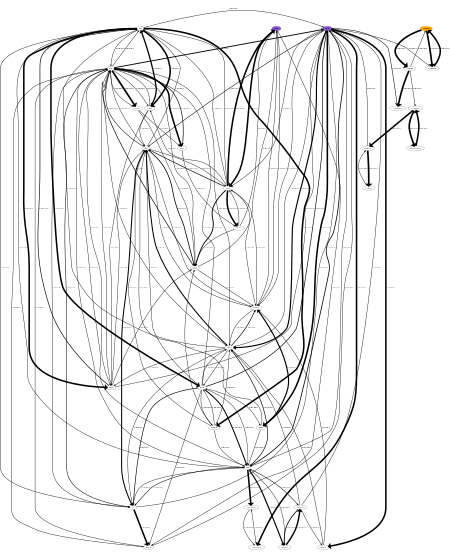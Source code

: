 digraph {
    graph [b="0,0,1558,558", rankdir=TB, center=true, splines=True, size="3,5!", dpi=400, ratio="fill"];
	NO -> N2 [label="3.0E-01%" fontcolor=black fontname=serif fontsize=16 penwidth=3]
	NO -> NNH [label="3.6E-02%" fontcolor=black fontname=serif fontsize=16 penwidth=3]
	NO -> NH [label="6.8E-01%" fontcolor=black fontname=serif fontsize=16 penwidth=3]
	NO -> HNO [label="6.8E+00%" fontcolor=black fontname=serif fontsize=16 penwidth=3]
	NO -> HONO [label="1.0E+02%" fontcolor=black fontname=serif fontsize=16 penwidth=13]
	NO -> N [label="6.2E+00%" fontcolor=black fontname=serif fontsize=16 penwidth=3]
	NO -> N2O [label="2.6E-01%" fontcolor=black fontname=serif fontsize=16 penwidth=3]
	NO -> NO2 [label="9.7E+01%" fontcolor=black fontname=serif fontsize=16 penwidth=12]
	NO -> HCN [label="4.0E+01%" fontcolor=black fontname=serif fontsize=16 penwidth=7]
	NO -> CN [label="2.0E+00%" fontcolor=black fontname=serif fontsize=16 penwidth=3]
	NO -> NCO [label="5.7E+00%" fontcolor=black fontname=serif fontsize=16 penwidth=3]
	NO -> H2CN [label="1.9E+00%" fontcolor=black fontname=serif fontsize=16 penwidth=3]
	N2O -> N2 [label="2.3E+01%" fontcolor=black fontname=serif fontsize=16 penwidth=5]
	N2O -> NH [label="1.2E+00%" fontcolor=black fontname=serif fontsize=16 penwidth=3]
	N2O -> HNO [label="2.3E-02%" fontcolor=black fontname=serif fontsize=16 penwidth=3]
	N2O -> NO [label="2.8E+00%" fontcolor=black fontname=serif fontsize=16 penwidth=3]
	N2O -> HCN [label="1.1E-02%" fontcolor=black fontname=serif fontsize=16 penwidth=3]
	N -> NO [label="1.9E+01%" fontcolor=black fontname=serif fontsize=16 penwidth=4]
	N -> HCN [label="1.4E+00%" fontcolor=black fontname=serif fontsize=16 penwidth=3]
	N -> CN [label="8.7E-01%" fontcolor=black fontname=serif fontsize=16 penwidth=3]
	N -> H2CN [label="9.7E+01%" fontcolor=black fontname=serif fontsize=16 penwidth=12]
	HCN -> NH2 [label="1.7E-01%" fontcolor=black fontname=serif fontsize=16 penwidth=3]
	HCN -> NH [label="1.3E+01%" fontcolor=black fontname=serif fontsize=16 penwidth=4]
	HCN -> HNC [label="9.8E+01%" fontcolor=black fontname=serif fontsize=16 penwidth=12]
	HCN -> CN [label="3.8E+01%" fontcolor=black fontname=serif fontsize=16 penwidth=6]
	HCN -> HNCO [label="9.7E+00%" fontcolor=black fontname=serif fontsize=16 penwidth=3]
	HCN -> NCO [label="6.4E+01%" fontcolor=black fontname=serif fontsize=16 penwidth=9]
	HCN -> CH2CHCN [label="9.2E+01%" fontcolor=black fontname=serif fontsize=16 penwidth=12]
	HCN -> HOCN [label="1.0E+02%" fontcolor=black fontname=serif fontsize=16 penwidth=12]
	NH3 -> NH2 [label="9.4E+01%" fontcolor=black fontname=serif fontsize=16 penwidth=12]
	NH3 -> HNCO [label="6.0E-02%" fontcolor=black fontname=serif fontsize=16 penwidth=3]
	NH3 -> H2CN [label="5.7E-01%" fontcolor=black fontname=serif fontsize=16 penwidth=3]
	NH -> N2 [label="1.2E-02%" fontcolor=black fontname=serif fontsize=16 penwidth=3]
	NH -> NH2 [label="5.6E-02%" fontcolor=black fontname=serif fontsize=16 penwidth=3]
	NH -> HNO [label="4.0E+01%" fontcolor=black fontname=serif fontsize=16 penwidth=6]
	NH -> N [label="5.3E+01%" fontcolor=black fontname=serif fontsize=16 penwidth=8]
	NH -> NO [label="1.4E+01%" fontcolor=black fontname=serif fontsize=16 penwidth=4]
	NH -> HNCO [label="1.0E-02%" fontcolor=black fontname=serif fontsize=16 penwidth=3]
	HNO -> NH3 [label="4.4E-02%" fontcolor=black fontname=serif fontsize=16 penwidth=3]
	HNO -> NO [label="2.4E+01%" fontcolor=black fontname=serif fontsize=16 penwidth=5]
	HNO -> HNCO [label="1.0E-02%" fontcolor=black fontname=serif fontsize=16 penwidth=3]
	C5H5N -> C5H4N [label="1.0E+02%" fontcolor=black fontname=serif fontsize=16 penwidth=13]
	C5H5N -> C5H5NO [label="1.0E+02%" fontcolor=black fontname=serif fontsize=16 penwidth=13]
	HONO -> HNO [label="1.1E+00%" fontcolor=black fontname=serif fontsize=16 penwidth=3]
	HONO -> NO [label="9.8E-02%" fontcolor=black fontname=serif fontsize=16 penwidth=3]
	HONO -> NO2 [label="2.7E+00%" fontcolor=black fontname=serif fontsize=16 penwidth=3]
	N2 -> NNH [label="1.0E+02%" fontcolor=black fontname=serif fontsize=16 penwidth=12]
	N2 -> NH2 [label="1.5E-01%" fontcolor=black fontname=serif fontsize=16 penwidth=3]
	N2 -> N [label="5.3E+00%" fontcolor=black fontname=serif fontsize=16 penwidth=3]
	N2 -> N2O [label="9.6E+01%" fontcolor=black fontname=serif fontsize=16 penwidth=12]
	N2 -> NO [label="9.9E-01%" fontcolor=black fontname=serif fontsize=16 penwidth=3]
	N2 -> HCN [label="9.1E-02%" fontcolor=black fontname=serif fontsize=16 penwidth=3]
	N2 -> NCN [label="9.7E+01%" fontcolor=black fontname=serif fontsize=16 penwidth=12]
	N2 -> HNCN [label="9.7E+01%" fontcolor=black fontname=serif fontsize=16 penwidth=12]
	H2CN -> NO [label="1.1E-02%" fontcolor=black fontname=serif fontsize=16 penwidth=3]
	H2CN -> HCN [label="7.9E+00%" fontcolor=black fontname=serif fontsize=16 penwidth=3]
	NNH -> N2 [label="7.6E+01%" fontcolor=black fontname=serif fontsize=16 penwidth=10]
	NNH -> NH [label="1.1E+00%" fontcolor=black fontname=serif fontsize=16 penwidth=3]
	NNH -> N2O [label="3.1E+00%" fontcolor=black fontname=serif fontsize=16 penwidth=3]
	NNH -> NO [label="3.2E-01%" fontcolor=black fontname=serif fontsize=16 penwidth=3]
	NCO -> N2 [label="1.7E-01%" fontcolor=black fontname=serif fontsize=16 penwidth=3]
	NCO -> NH [label="5.3E+01%" fontcolor=black fontname=serif fontsize=16 penwidth=8]
	NCO -> N [label="2.2E-01%" fontcolor=black fontname=serif fontsize=16 penwidth=3]
	NCO -> N2O [label="2.7E-01%" fontcolor=black fontname=serif fontsize=16 penwidth=3]
	NCO -> NO [label="6.2E+00%" fontcolor=black fontname=serif fontsize=16 penwidth=3]
	NCO -> HCN [label="1.3E-01%" fontcolor=black fontname=serif fontsize=16 penwidth=3]
	NCO -> HNCO [label="2.5E+01%" fontcolor=black fontname=serif fontsize=16 penwidth=5]
	NCO -> NCN [label="4.9E-02%" fontcolor=black fontname=serif fontsize=16 penwidth=3]
	CN -> N2 [label="1.4E-02%" fontcolor=black fontname=serif fontsize=16 penwidth=3]
	CN -> N [label="1.2E+01%" fontcolor=black fontname=serif fontsize=16 penwidth=4]
	CN -> NO [label="8.4E-01%" fontcolor=black fontname=serif fontsize=16 penwidth=3]
	CN -> HCN [label="2.9E+00%" fontcolor=black fontname=serif fontsize=16 penwidth=3]
	CN -> NCO [label="2.2E+01%" fontcolor=black fontname=serif fontsize=16 penwidth=5]
	CN -> NCN [label="4.9E-02%" fontcolor=black fontname=serif fontsize=16 penwidth=3]
	CN -> CHCHCN [label="1.0E+02%" fontcolor=black fontname=serif fontsize=16 penwidth=12]
	CN -> CH3CN [label="1.6E+01%" fontcolor=black fontname=serif fontsize=16 penwidth=4]
	CN -> CH2CN [label="6.9E+01%" fontcolor=black fontname=serif fontsize=16 penwidth=9]
	NO2 -> H2NO [label="1.4E-01%" fontcolor=black fontname=serif fontsize=16 penwidth=3]
	NO2 -> NO [label="2.7E+01%" fontcolor=black fontname=serif fontsize=16 penwidth=5]
	NH2 -> N2 [label="1.3E-01%" fontcolor=black fontname=serif fontsize=16 penwidth=3]
	NH2 -> NNH [label="3.6E-02%" fontcolor=black fontname=serif fontsize=16 penwidth=3]
	NH2 -> NH [label="2.6E+01%" fontcolor=black fontname=serif fontsize=16 penwidth=5]
	NH2 -> HNO [label="4.9E+01%" fontcolor=black fontname=serif fontsize=16 penwidth=7]
	NH2 -> H2NO [label="1.0E+02%" fontcolor=black fontname=serif fontsize=16 penwidth=12]
	NH2 -> NH3 [label="1.0E+02%" fontcolor=black fontname=serif fontsize=16 penwidth=12]
	NH2 -> HNCO [label="1.0E-02%" fontcolor=black fontname=serif fontsize=16 penwidth=3]
	HNC -> NH [label="2.6E+00%" fontcolor=black fontname=serif fontsize=16 penwidth=3]
	HNC -> CN [label="1.3E+00%" fontcolor=black fontname=serif fontsize=16 penwidth=3]
	HNC -> HNCO [label="6.5E+01%" fontcolor=black fontname=serif fontsize=16 penwidth=9]
	HNCO -> NH2 [label="5.6E+00%" fontcolor=black fontname=serif fontsize=16 penwidth=3]
	HNCO -> NH [label="2.0E+00%" fontcolor=black fontname=serif fontsize=16 penwidth=3]
	HNCO -> NH3 [label="3.1E-01%" fontcolor=black fontname=serif fontsize=16 penwidth=3]
	HNCO -> NCO [label="2.3E+00%" fontcolor=black fontname=serif fontsize=16 penwidth=3]
	CH2CHCN -> CHCHCN [label="1.1E-02%" fontcolor=black fontname=serif fontsize=16 penwidth=3]
	HOCN -> HNCO [label="1.1E-01%" fontcolor=black fontname=serif fontsize=16 penwidth=3]
	HOCN -> NCO [label="4.9E+00%" fontcolor=black fontname=serif fontsize=16 penwidth=3]
	C5H4N -> C5H5N [label="5.0E+00%" fontcolor=black fontname=serif fontsize=16 penwidth=3]
	C5H4N -> C5H4NO [label="1.2E-01%" fontcolor=black fontname=serif fontsize=16 penwidth=3]
	C5H4N -> C5H4NO2 [label="1.0E+02%" fontcolor=black fontname=serif fontsize=16 penwidth=13]
	C5H5NO -> HCN [label="3.2E-01%" fontcolor=black fontname=serif fontsize=16 penwidth=3]
	C5H5NO -> C5H5N [label="9.5E+01%" fontcolor=black fontname=serif fontsize=16 penwidth=12]
	NCN -> NH [label="9.4E-02%" fontcolor=black fontname=serif fontsize=16 penwidth=3]
	NCN -> N [label="2.3E+01%" fontcolor=black fontname=serif fontsize=16 penwidth=5]
	NCN -> NO [label="4.5E+00%" fontcolor=black fontname=serif fontsize=16 penwidth=3]
	NCN -> HCN [label="2.9E+01%" fontcolor=black fontname=serif fontsize=16 penwidth=5]
	NCN -> HNC [label="2.4E+00%" fontcolor=black fontname=serif fontsize=16 penwidth=3]
	NCN -> CN [label="5.3E+01%" fontcolor=black fontname=serif fontsize=16 penwidth=8]
	NCN -> NCO [label="1.2E-01%" fontcolor=black fontname=serif fontsize=16 penwidth=3]
	NCN -> H2CN [label="6.2E-01%" fontcolor=black fontname=serif fontsize=16 penwidth=3]
	NCN -> HNCN [label="3.3E+00%" fontcolor=black fontname=serif fontsize=16 penwidth=3]
	HNCN -> NH [label="4.6E-01%" fontcolor=black fontname=serif fontsize=16 penwidth=3]
	HNCN -> HNO [label="1.0E-01%" fontcolor=black fontname=serif fontsize=16 penwidth=3]
	HNCN -> CN [label="2.8E-01%" fontcolor=black fontname=serif fontsize=16 penwidth=3]
	HNCN -> NCO [label="5.6E-01%" fontcolor=black fontname=serif fontsize=16 penwidth=3]
	HNCN -> NCN [label="3.2E+00%" fontcolor=black fontname=serif fontsize=16 penwidth=3]
	CHCHCN -> CH2CHCN [label="8.1E+00%" fontcolor=black fontname=serif fontsize=16 penwidth=3]
	CH3CN -> HCN [label="5.8E-02%" fontcolor=black fontname=serif fontsize=16 penwidth=3]
	CH3CN -> NCO [label="2.7E-02%" fontcolor=black fontname=serif fontsize=16 penwidth=3]
	CH3CN -> HOCN [label="2.9E-01%" fontcolor=black fontname=serif fontsize=16 penwidth=3]
	CH3CN -> CH2CN [label="3.1E+01%" fontcolor=black fontname=serif fontsize=16 penwidth=6]
	CH2CN -> CN [label="4.4E+00%" fontcolor=black fontname=serif fontsize=16 penwidth=3]
	CH2CN -> CH3CN [label="8.4E+01%" fontcolor=black fontname=serif fontsize=16 penwidth=11]
	H2NO -> NH2 [label="1.3E-02%" fontcolor=black fontname=serif fontsize=16 penwidth=3]
	H2NO -> HNO [label="3.7E+00%" fontcolor=black fontname=serif fontsize=16 penwidth=3]
	H2NO -> NH3 [label="2.6E-02%" fontcolor=black fontname=serif fontsize=16 penwidth=3]
	C5H4NO -> PYRLYL [label="9.0E+01%" fontcolor=black fontname=serif fontsize=16 penwidth=12]
	C5H4NO -> BNC4H4CO [label="1.0E+02%" fontcolor=black fontname=serif fontsize=16 penwidth=13]
	C5H4NO2 -> HCN [label="1.8E+01%" fontcolor=black fontname=serif fontsize=16 penwidth=4]
	PYRLYL -> HCN [label="4.8E-01%" fontcolor=black fontname=serif fontsize=16 penwidth=3]
	PYRLYL -> C4H5N [label="1.0E+02%" fontcolor=black fontname=serif fontsize=16 penwidth=13]
	BNC4H4CO -> C5H4NO [label="1.0E+02%" fontcolor=black fontname=serif fontsize=16 penwidth=12]
	C4H5N -> PYRLYL [label="9.9E+00%" fontcolor=black fontname=serif fontsize=16 penwidth=3]
	NO [fontname=serif fontsize=16]
	N2O [fontname=serif fontsize=16]
	N [fontname=serif fontsize=16]
	HCN [fontname=serif fontsize=16]
	NH3 [fontname=serif fontsize=16]
	NH [fontname=serif fontsize=16]
	HNO [fontname=serif fontsize=16]
	C5H5N [fontname=serif fontsize=16]
	HONO [fontname=serif fontsize=16]
	N2 [fontname=serif fontsize=16]
	H2CN [fontname=serif fontsize=16]
	NNH [fontname=serif fontsize=16]
	NCO [fontname=serif fontsize=16]
	CN [fontname=serif fontsize=16]
	NO2 [fontname=serif fontsize=16]
	NH2 [fontname=serif fontsize=16]
	HNC [fontname=serif fontsize=16]
	HNCO [fontname=serif fontsize=16]
	CH2CHCN [fontname=serif fontsize=16]
	HOCN [fontname=serif fontsize=16]
	C5H4N [fontname=serif fontsize=16]
	C5H5NO [fontname=serif fontsize=16]
	NCN [fontname=serif fontsize=16]
	HNCN [fontname=serif fontsize=16]
	CHCHCN [fontname=serif fontsize=16]
	CH3CN [fontname=serif fontsize=16]
	CH2CN [fontname=serif fontsize=16]
	H2NO [fontname=serif fontsize=16]
	C5H4NO [fontname=serif fontsize=16]
	C5H4NO2 [fontname=serif fontsize=16]
	PYRLYL [fontname=serif fontsize=16]
	BNC4H4CO [fontname=serif fontsize=16]
	C4H5N [fontname=serif fontsize=16]
	HCN [color="#500dbab1" fillcolor="#500dbab1" style=filled]
	NH3 [color="#500dbab1" fillcolor="#500dbab1" style=filled]
	C5H5N [color=orange fillcolor=orange style=filled]

    {rank="source"; C5H5N,NH3,HCN,N2}
}